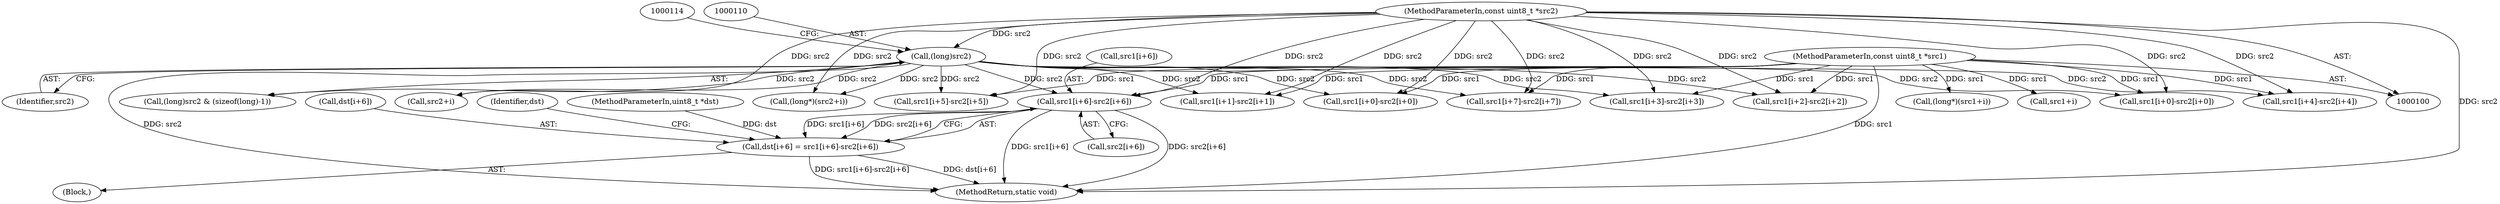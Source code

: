 digraph "0_FFmpeg_454a11a1c9c686c78aa97954306fb63453299760_0@array" {
"1000238" [label="(Call,src1[i+6]-src2[i+6])"];
"1000102" [label="(MethodParameterIn,const uint8_t *src1)"];
"1000109" [label="(Call,(long)src2)"];
"1000103" [label="(MethodParameterIn,const uint8_t *src2)"];
"1000232" [label="(Call,dst[i+6] = src1[i+6]-src2[i+6])"];
"1000233" [label="(Call,dst[i+6])"];
"1000103" [label="(MethodParameterIn,const uint8_t *src2)"];
"1000221" [label="(Call,src1[i+5]-src2[i+5])"];
"1000111" [label="(Identifier,src2)"];
"1000102" [label="(MethodParameterIn,const uint8_t *src1)"];
"1000153" [label="(Call,src1[i+1]-src2[i+1])"];
"1000251" [label="(Identifier,dst)"];
"1000101" [label="(MethodParameterIn,uint8_t *dst)"];
"1000136" [label="(Call,src1[i+0]-src2[i+0])"];
"1000255" [label="(Call,src1[i+7]-src2[i+7])"];
"1000239" [label="(Call,src1[i+6])"];
"1000187" [label="(Call,src1[i+3]-src2[i+3])"];
"1000244" [label="(Call,src2[i+6])"];
"1000345" [label="(MethodReturn,static void)"];
"1000109" [label="(Call,(long)src2)"];
"1000238" [label="(Call,src1[i+6]-src2[i+6])"];
"1000170" [label="(Call,src1[i+2]-src2[i+2])"];
"1000334" [label="(Call,src1[i+0]-src2[i+0])"];
"1000297" [label="(Call,src2+i)"];
"1000286" [label="(Call,(long*)(src1+i))"];
"1000232" [label="(Call,dst[i+6] = src1[i+6]-src2[i+6])"];
"1000108" [label="(Call,(long)src2 & (sizeof(long)-1))"];
"1000295" [label="(Call,(long*)(src2+i))"];
"1000129" [label="(Block,)"];
"1000204" [label="(Call,src1[i+4]-src2[i+4])"];
"1000288" [label="(Call,src1+i)"];
"1000238" -> "1000232"  [label="AST: "];
"1000238" -> "1000244"  [label="CFG: "];
"1000239" -> "1000238"  [label="AST: "];
"1000244" -> "1000238"  [label="AST: "];
"1000232" -> "1000238"  [label="CFG: "];
"1000238" -> "1000345"  [label="DDG: src1[i+6]"];
"1000238" -> "1000345"  [label="DDG: src2[i+6]"];
"1000238" -> "1000232"  [label="DDG: src1[i+6]"];
"1000238" -> "1000232"  [label="DDG: src2[i+6]"];
"1000102" -> "1000238"  [label="DDG: src1"];
"1000109" -> "1000238"  [label="DDG: src2"];
"1000103" -> "1000238"  [label="DDG: src2"];
"1000102" -> "1000100"  [label="AST: "];
"1000102" -> "1000345"  [label="DDG: src1"];
"1000102" -> "1000136"  [label="DDG: src1"];
"1000102" -> "1000153"  [label="DDG: src1"];
"1000102" -> "1000170"  [label="DDG: src1"];
"1000102" -> "1000187"  [label="DDG: src1"];
"1000102" -> "1000204"  [label="DDG: src1"];
"1000102" -> "1000221"  [label="DDG: src1"];
"1000102" -> "1000255"  [label="DDG: src1"];
"1000102" -> "1000286"  [label="DDG: src1"];
"1000102" -> "1000288"  [label="DDG: src1"];
"1000102" -> "1000334"  [label="DDG: src1"];
"1000109" -> "1000108"  [label="AST: "];
"1000109" -> "1000111"  [label="CFG: "];
"1000110" -> "1000109"  [label="AST: "];
"1000111" -> "1000109"  [label="AST: "];
"1000114" -> "1000109"  [label="CFG: "];
"1000109" -> "1000345"  [label="DDG: src2"];
"1000109" -> "1000108"  [label="DDG: src2"];
"1000103" -> "1000109"  [label="DDG: src2"];
"1000109" -> "1000136"  [label="DDG: src2"];
"1000109" -> "1000153"  [label="DDG: src2"];
"1000109" -> "1000170"  [label="DDG: src2"];
"1000109" -> "1000187"  [label="DDG: src2"];
"1000109" -> "1000204"  [label="DDG: src2"];
"1000109" -> "1000221"  [label="DDG: src2"];
"1000109" -> "1000255"  [label="DDG: src2"];
"1000109" -> "1000295"  [label="DDG: src2"];
"1000109" -> "1000297"  [label="DDG: src2"];
"1000109" -> "1000334"  [label="DDG: src2"];
"1000103" -> "1000100"  [label="AST: "];
"1000103" -> "1000345"  [label="DDG: src2"];
"1000103" -> "1000136"  [label="DDG: src2"];
"1000103" -> "1000153"  [label="DDG: src2"];
"1000103" -> "1000170"  [label="DDG: src2"];
"1000103" -> "1000187"  [label="DDG: src2"];
"1000103" -> "1000204"  [label="DDG: src2"];
"1000103" -> "1000221"  [label="DDG: src2"];
"1000103" -> "1000255"  [label="DDG: src2"];
"1000103" -> "1000295"  [label="DDG: src2"];
"1000103" -> "1000297"  [label="DDG: src2"];
"1000103" -> "1000334"  [label="DDG: src2"];
"1000232" -> "1000129"  [label="AST: "];
"1000233" -> "1000232"  [label="AST: "];
"1000251" -> "1000232"  [label="CFG: "];
"1000232" -> "1000345"  [label="DDG: dst[i+6]"];
"1000232" -> "1000345"  [label="DDG: src1[i+6]-src2[i+6]"];
"1000101" -> "1000232"  [label="DDG: dst"];
}
